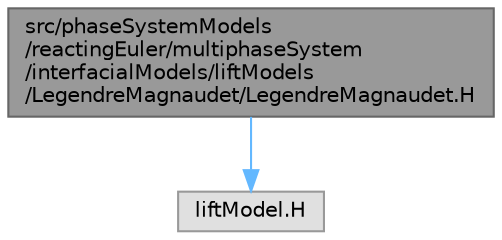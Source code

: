 digraph "src/phaseSystemModels/reactingEuler/multiphaseSystem/interfacialModels/liftModels/LegendreMagnaudet/LegendreMagnaudet.H"
{
 // LATEX_PDF_SIZE
  bgcolor="transparent";
  edge [fontname=Helvetica,fontsize=10,labelfontname=Helvetica,labelfontsize=10];
  node [fontname=Helvetica,fontsize=10,shape=box,height=0.2,width=0.4];
  Node1 [id="Node000001",label="src/phaseSystemModels\l/reactingEuler/multiphaseSystem\l/interfacialModels/liftModels\l/LegendreMagnaudet/LegendreMagnaudet.H",height=0.2,width=0.4,color="gray40", fillcolor="grey60", style="filled", fontcolor="black",tooltip=" "];
  Node1 -> Node2 [id="edge1_Node000001_Node000002",color="steelblue1",style="solid",tooltip=" "];
  Node2 [id="Node000002",label="liftModel.H",height=0.2,width=0.4,color="grey60", fillcolor="#E0E0E0", style="filled",tooltip=" "];
}
